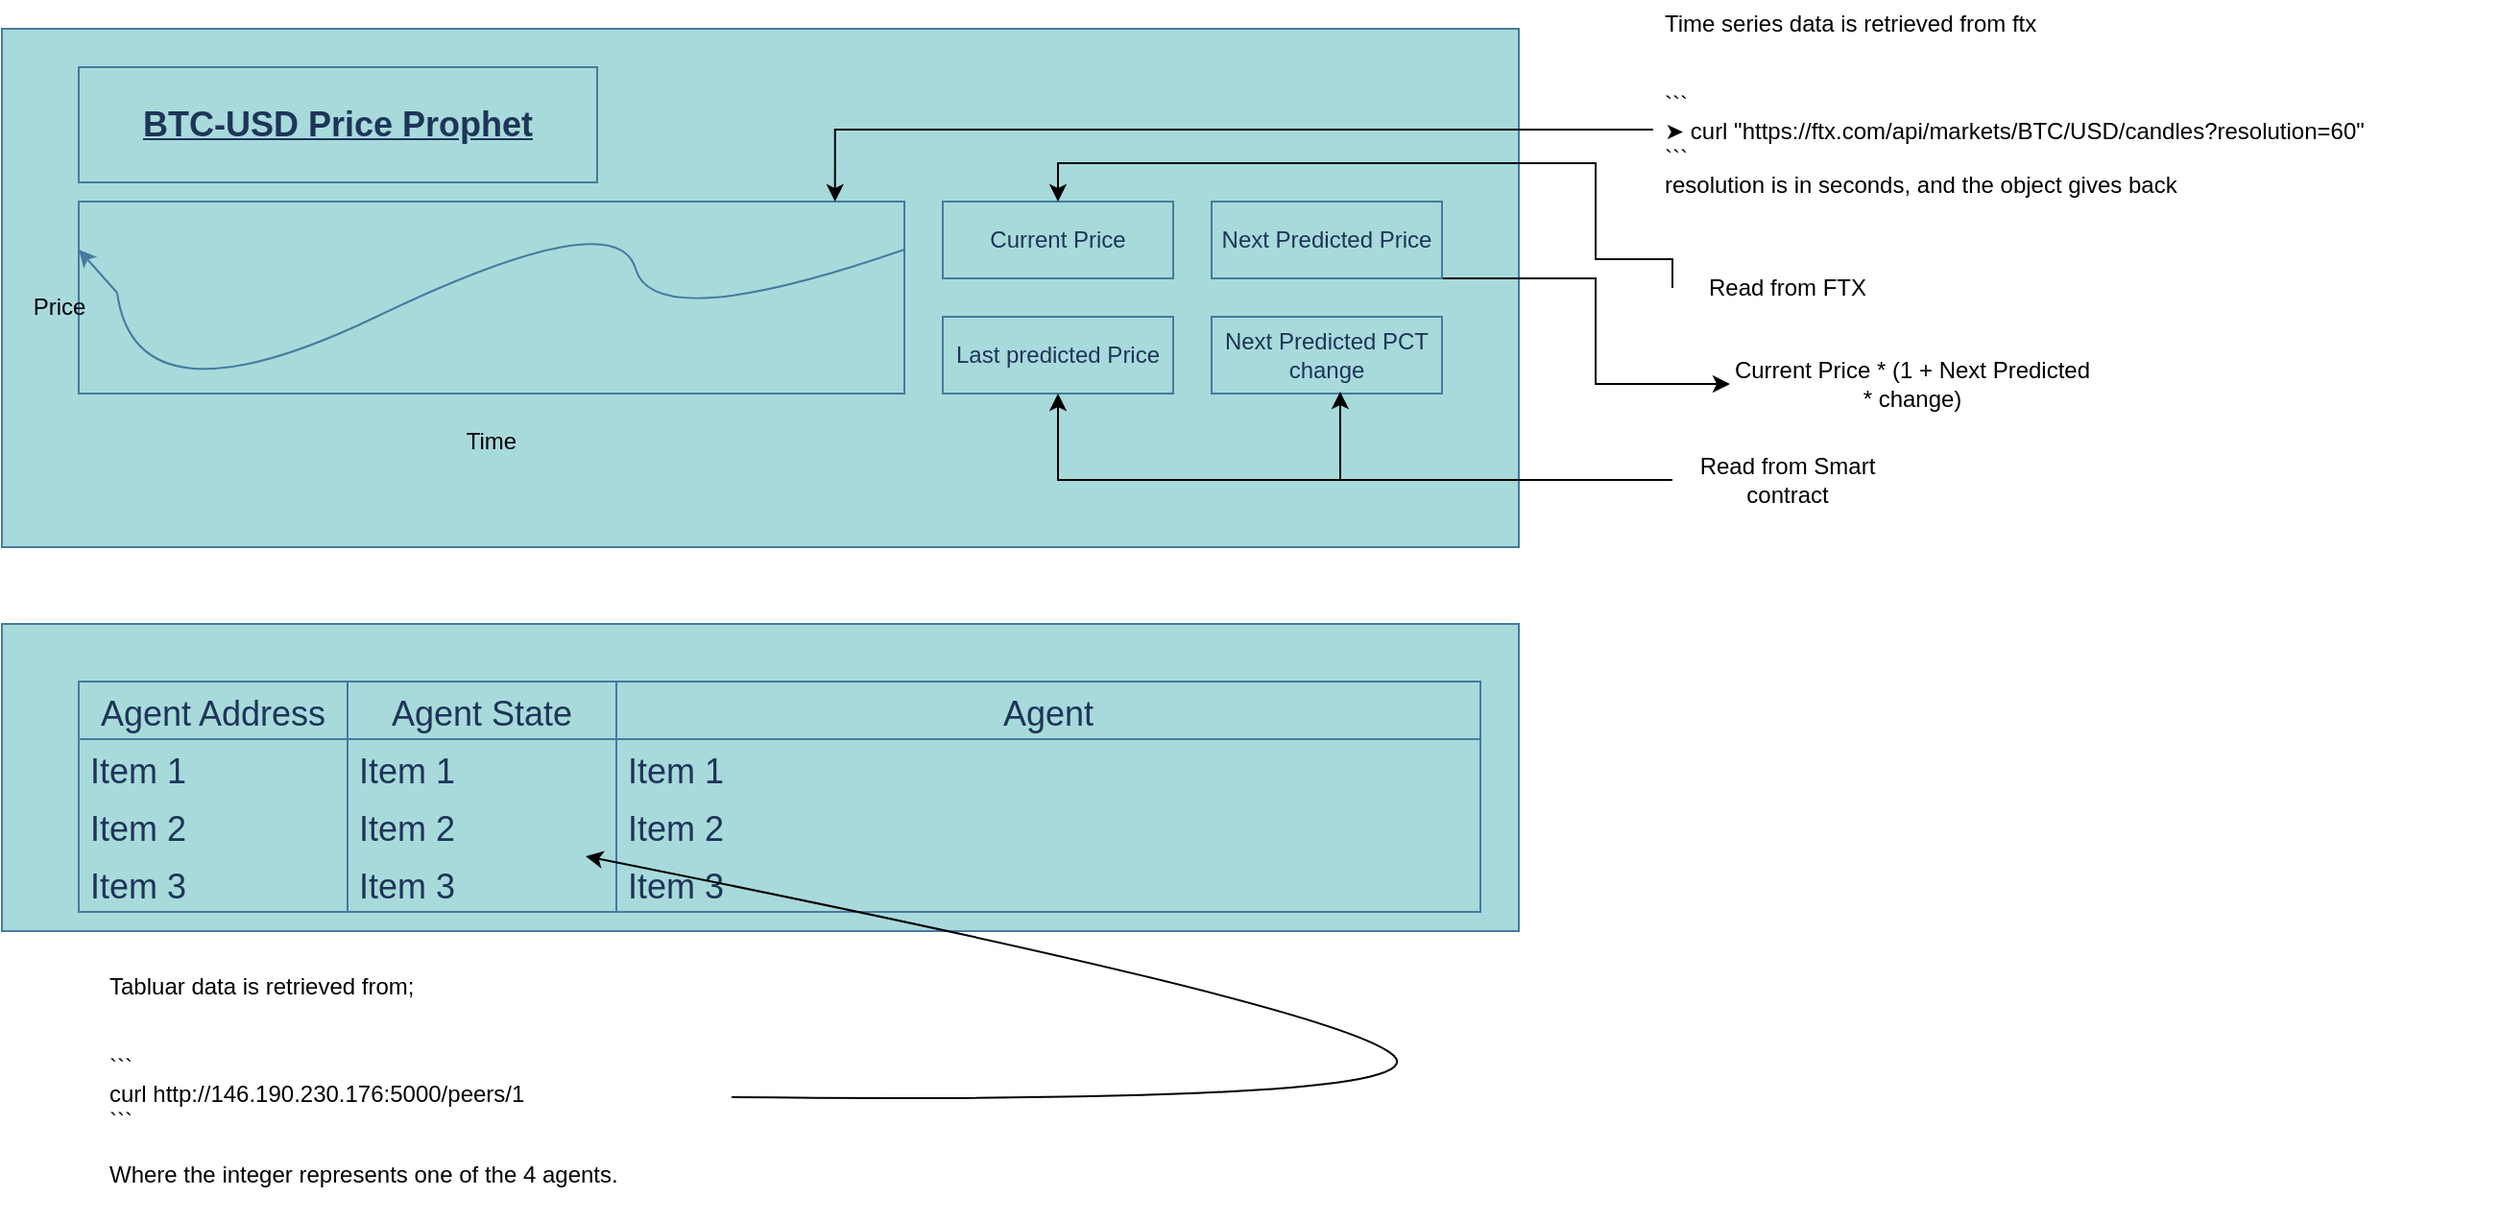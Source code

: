 <mxfile>
    <diagram id="7EmEZnSCJRzFDWp1hv6j" name="Page-1">
        <mxGraphModel dx="595" dy="716" grid="1" gridSize="10" guides="1" tooltips="1" connect="1" arrows="1" fold="1" page="1" pageScale="1" pageWidth="827" pageHeight="1169" background="none" math="0" shadow="0">
            <root>
                <mxCell id="0"/>
                <mxCell id="1" parent="0"/>
                <mxCell id="EVe9-GU8BSjDjMXBqOm3-2" value="" style="rounded=0;whiteSpace=wrap;html=1;fillColor=#A8DADC;strokeColor=#457B9D;fontColor=#1D3557;" parent="1" vertex="1">
                    <mxGeometry x="40" y="30" width="790" height="270" as="geometry"/>
                </mxCell>
                <mxCell id="EVe9-GU8BSjDjMXBqOm3-4" value="" style="rounded=0;whiteSpace=wrap;html=1;fillColor=#A8DADC;strokeColor=#457B9D;fontColor=#1D3557;" parent="1" vertex="1">
                    <mxGeometry x="80" y="120" width="430" height="100" as="geometry"/>
                </mxCell>
                <mxCell id="EVe9-GU8BSjDjMXBqOm3-5" value="" style="curved=1;endArrow=classic;html=1;rounded=0;entryX=0;entryY=0.25;entryDx=0;entryDy=0;labelBackgroundColor=#F1FAEE;strokeColor=#457B9D;fontColor=#1D3557;exitX=1;exitY=0.25;exitDx=0;exitDy=0;startArrow=none;" parent="1" source="KBYwlo9_2HeZKr117ce5-3" target="EVe9-GU8BSjDjMXBqOm3-4" edge="1">
                    <mxGeometry width="50" height="50" relative="1" as="geometry">
                        <mxPoint x="530" y="430" as="sourcePoint"/>
                        <mxPoint x="580" y="380" as="targetPoint"/>
                        <Array as="points"/>
                    </mxGeometry>
                </mxCell>
                <mxCell id="EVe9-GU8BSjDjMXBqOm3-6" value="Current Price" style="rounded=0;whiteSpace=wrap;html=1;fillColor=#A8DADC;strokeColor=#457B9D;fontColor=#1D3557;" parent="1" vertex="1">
                    <mxGeometry x="530" y="120" width="120" height="40" as="geometry"/>
                </mxCell>
                <mxCell id="EVe9-GU8BSjDjMXBqOm3-7" value="Last predicted Price" style="rounded=0;whiteSpace=wrap;html=1;fillColor=#A8DADC;strokeColor=#457B9D;fontColor=#1D3557;" parent="1" vertex="1">
                    <mxGeometry x="530" y="180" width="120" height="40" as="geometry"/>
                </mxCell>
                <mxCell id="KBYwlo9_2HeZKr117ce5-17" style="edgeStyle=orthogonalEdgeStyle;rounded=0;orthogonalLoop=1;jettySize=auto;html=1;exitX=0.5;exitY=1;exitDx=0;exitDy=0;entryX=0;entryY=0.5;entryDx=0;entryDy=0;" parent="1" source="EVe9-GU8BSjDjMXBqOm3-9" target="KBYwlo9_2HeZKr117ce5-16" edge="1">
                    <mxGeometry relative="1" as="geometry">
                        <Array as="points">
                            <mxPoint x="870" y="160"/>
                            <mxPoint x="870" y="215"/>
                        </Array>
                    </mxGeometry>
                </mxCell>
                <mxCell id="EVe9-GU8BSjDjMXBqOm3-9" value="Next Predicted Price" style="rounded=0;whiteSpace=wrap;html=1;fillColor=#A8DADC;strokeColor=#457B9D;fontColor=#1D3557;" parent="1" vertex="1">
                    <mxGeometry x="670" y="120" width="120" height="40" as="geometry"/>
                </mxCell>
                <mxCell id="EVe9-GU8BSjDjMXBqOm3-10" value="Next Predicted PCT change" style="rounded=0;whiteSpace=wrap;html=1;fillColor=#A8DADC;strokeColor=#457B9D;fontColor=#1D3557;" parent="1" vertex="1">
                    <mxGeometry x="670" y="180" width="120" height="40" as="geometry"/>
                </mxCell>
                <mxCell id="EVe9-GU8BSjDjMXBqOm3-11" value="&lt;font style=&quot;font-size: 18px;&quot;&gt;&lt;u&gt;&lt;b&gt;BTC-USD Price Prophet&lt;/b&gt;&lt;/u&gt;&lt;br&gt;&lt;/font&gt;" style="rounded=0;whiteSpace=wrap;html=1;strokeColor=#457B9D;fontColor=#1D3557;fillColor=#A8DADC;" parent="1" vertex="1">
                    <mxGeometry x="80" y="50" width="270" height="60" as="geometry"/>
                </mxCell>
                <mxCell id="EVe9-GU8BSjDjMXBqOm3-13" value="" style="rounded=0;whiteSpace=wrap;html=1;strokeColor=#457B9D;fontSize=18;fontColor=#1D3557;fillColor=#A8DADC;" parent="1" vertex="1">
                    <mxGeometry x="40" y="340" width="790" height="160" as="geometry"/>
                </mxCell>
                <mxCell id="EVe9-GU8BSjDjMXBqOm3-14" value="Agent Address" style="swimlane;fontStyle=0;childLayout=stackLayout;horizontal=1;startSize=30;horizontalStack=0;resizeParent=1;resizeParentMax=0;resizeLast=0;collapsible=1;marginBottom=0;strokeColor=#457B9D;fontSize=18;fontColor=#1D3557;fillColor=#A8DADC;" parent="1" vertex="1">
                    <mxGeometry x="80" y="370" width="140" height="120" as="geometry"/>
                </mxCell>
                <mxCell id="EVe9-GU8BSjDjMXBqOm3-15" value="Item 1" style="text;strokeColor=none;fillColor=none;align=left;verticalAlign=middle;spacingLeft=4;spacingRight=4;overflow=hidden;points=[[0,0.5],[1,0.5]];portConstraint=eastwest;rotatable=0;fontSize=18;fontColor=#1D3557;" parent="EVe9-GU8BSjDjMXBqOm3-14" vertex="1">
                    <mxGeometry y="30" width="140" height="30" as="geometry"/>
                </mxCell>
                <mxCell id="EVe9-GU8BSjDjMXBqOm3-16" value="Item 2" style="text;strokeColor=none;fillColor=none;align=left;verticalAlign=middle;spacingLeft=4;spacingRight=4;overflow=hidden;points=[[0,0.5],[1,0.5]];portConstraint=eastwest;rotatable=0;fontSize=18;fontColor=#1D3557;" parent="EVe9-GU8BSjDjMXBqOm3-14" vertex="1">
                    <mxGeometry y="60" width="140" height="30" as="geometry"/>
                </mxCell>
                <mxCell id="EVe9-GU8BSjDjMXBqOm3-17" value="Item 3" style="text;strokeColor=none;fillColor=none;align=left;verticalAlign=middle;spacingLeft=4;spacingRight=4;overflow=hidden;points=[[0,0.5],[1,0.5]];portConstraint=eastwest;rotatable=0;fontSize=18;fontColor=#1D3557;" parent="EVe9-GU8BSjDjMXBqOm3-14" vertex="1">
                    <mxGeometry y="90" width="140" height="30" as="geometry"/>
                </mxCell>
                <mxCell id="EVe9-GU8BSjDjMXBqOm3-18" value="Agent State" style="swimlane;fontStyle=0;childLayout=stackLayout;horizontal=1;startSize=30;horizontalStack=0;resizeParent=1;resizeParentMax=0;resizeLast=0;collapsible=1;marginBottom=0;strokeColor=#457B9D;fontSize=18;fontColor=#1D3557;fillColor=#A8DADC;" parent="1" vertex="1">
                    <mxGeometry x="220" y="370" width="140" height="120" as="geometry"/>
                </mxCell>
                <mxCell id="EVe9-GU8BSjDjMXBqOm3-19" value="Item 1" style="text;strokeColor=none;fillColor=none;align=left;verticalAlign=middle;spacingLeft=4;spacingRight=4;overflow=hidden;points=[[0,0.5],[1,0.5]];portConstraint=eastwest;rotatable=0;fontSize=18;fontColor=#1D3557;" parent="EVe9-GU8BSjDjMXBqOm3-18" vertex="1">
                    <mxGeometry y="30" width="140" height="30" as="geometry"/>
                </mxCell>
                <mxCell id="EVe9-GU8BSjDjMXBqOm3-20" value="Item 2" style="text;strokeColor=none;fillColor=none;align=left;verticalAlign=middle;spacingLeft=4;spacingRight=4;overflow=hidden;points=[[0,0.5],[1,0.5]];portConstraint=eastwest;rotatable=0;fontSize=18;fontColor=#1D3557;" parent="EVe9-GU8BSjDjMXBqOm3-18" vertex="1">
                    <mxGeometry y="60" width="140" height="30" as="geometry"/>
                </mxCell>
                <mxCell id="EVe9-GU8BSjDjMXBqOm3-21" value="Item 3" style="text;strokeColor=none;fillColor=none;align=left;verticalAlign=middle;spacingLeft=4;spacingRight=4;overflow=hidden;points=[[0,0.5],[1,0.5]];portConstraint=eastwest;rotatable=0;fontSize=18;fontColor=#1D3557;" parent="EVe9-GU8BSjDjMXBqOm3-18" vertex="1">
                    <mxGeometry y="90" width="140" height="30" as="geometry"/>
                </mxCell>
                <mxCell id="EVe9-GU8BSjDjMXBqOm3-22" value="Agent" style="swimlane;fontStyle=0;childLayout=stackLayout;horizontal=1;startSize=30;horizontalStack=0;resizeParent=1;resizeParentMax=0;resizeLast=0;collapsible=1;marginBottom=0;strokeColor=#457B9D;fontSize=18;fontColor=#1D3557;fillColor=#A8DADC;" parent="1" vertex="1">
                    <mxGeometry x="360" y="370" width="450" height="120" as="geometry"/>
                </mxCell>
                <mxCell id="EVe9-GU8BSjDjMXBqOm3-23" value="Item 1" style="text;strokeColor=none;fillColor=none;align=left;verticalAlign=middle;spacingLeft=4;spacingRight=4;overflow=hidden;points=[[0,0.5],[1,0.5]];portConstraint=eastwest;rotatable=0;fontSize=18;fontColor=#1D3557;" parent="EVe9-GU8BSjDjMXBqOm3-22" vertex="1">
                    <mxGeometry y="30" width="450" height="30" as="geometry"/>
                </mxCell>
                <mxCell id="EVe9-GU8BSjDjMXBqOm3-24" value="Item 2" style="text;strokeColor=none;fillColor=none;align=left;verticalAlign=middle;spacingLeft=4;spacingRight=4;overflow=hidden;points=[[0,0.5],[1,0.5]];portConstraint=eastwest;rotatable=0;fontSize=18;fontColor=#1D3557;" parent="EVe9-GU8BSjDjMXBqOm3-22" vertex="1">
                    <mxGeometry y="60" width="450" height="30" as="geometry"/>
                </mxCell>
                <mxCell id="EVe9-GU8BSjDjMXBqOm3-25" value="Item 3" style="text;strokeColor=none;fillColor=none;align=left;verticalAlign=middle;spacingLeft=4;spacingRight=4;overflow=hidden;points=[[0,0.5],[1,0.5]];portConstraint=eastwest;rotatable=0;fontSize=18;fontColor=#1D3557;" parent="EVe9-GU8BSjDjMXBqOm3-22" vertex="1">
                    <mxGeometry y="90" width="450" height="30" as="geometry"/>
                </mxCell>
                <mxCell id="KBYwlo9_2HeZKr117ce5-2" value="Time" style="text;html=1;strokeColor=none;fillColor=none;align=center;verticalAlign=middle;whiteSpace=wrap;rounded=0;" parent="1" vertex="1">
                    <mxGeometry x="265" y="230" width="60" height="30" as="geometry"/>
                </mxCell>
                <mxCell id="KBYwlo9_2HeZKr117ce5-3" value="&lt;div&gt;Price&lt;/div&gt;" style="text;html=1;strokeColor=none;fillColor=none;align=center;verticalAlign=middle;whiteSpace=wrap;rounded=0;" parent="1" vertex="1">
                    <mxGeometry x="40" y="160" width="60" height="30" as="geometry"/>
                </mxCell>
                <mxCell id="KBYwlo9_2HeZKr117ce5-4" value="" style="curved=1;endArrow=none;html=1;rounded=0;entryX=1;entryY=0.25;entryDx=0;entryDy=0;labelBackgroundColor=#F1FAEE;strokeColor=#457B9D;fontColor=#1D3557;exitX=1;exitY=0.25;exitDx=0;exitDy=0;" parent="1" source="EVe9-GU8BSjDjMXBqOm3-4" target="KBYwlo9_2HeZKr117ce5-3" edge="1">
                    <mxGeometry width="50" height="50" relative="1" as="geometry">
                        <mxPoint x="510" y="145" as="sourcePoint"/>
                        <mxPoint x="80" y="145" as="targetPoint"/>
                        <Array as="points">
                            <mxPoint x="380" y="190"/>
                            <mxPoint x="360" y="120"/>
                            <mxPoint x="110" y="240"/>
                        </Array>
                    </mxGeometry>
                </mxCell>
                <mxCell id="KBYwlo9_2HeZKr117ce5-5" value="Tabluar data is retrieved from;&#10;&#10;&#10;```&#10;curl http://146.190.230.176:5000/peers/1 &#10;```&#10;&#10;Where the integer represents one of the 4 agents.&#10;&#10;" style="text;strokeColor=none;fillColor=none;align=left;verticalAlign=middle;spacingLeft=4;spacingRight=4;overflow=hidden;points=[[0,0.5],[1,0.5]];portConstraint=eastwest;rotatable=0;" parent="1" vertex="1">
                    <mxGeometry x="90" y="520" width="330" height="130" as="geometry"/>
                </mxCell>
                <mxCell id="KBYwlo9_2HeZKr117ce5-9" style="edgeStyle=orthogonalEdgeStyle;rounded=0;orthogonalLoop=1;jettySize=auto;html=1;entryX=0.916;entryY=0;entryDx=0;entryDy=0;entryPerimeter=0;" parent="1" source="KBYwlo9_2HeZKr117ce5-7" target="EVe9-GU8BSjDjMXBqOm3-4" edge="1">
                    <mxGeometry relative="1" as="geometry"/>
                </mxCell>
                <mxCell id="KBYwlo9_2HeZKr117ce5-7" value="Time series data is retrieved from ftx&#10;&#10;&#10;```&#10;➤ curl &quot;https://ftx.com/api/markets/BTC/USD/candles?resolution=60&quot;&#10;```&#10;resolution is in seconds, and the object gives back &#10;&#10;" style="text;strokeColor=none;fillColor=none;align=left;verticalAlign=middle;spacingLeft=4;spacingRight=4;overflow=hidden;points=[[0,0.5],[1,0.5]];portConstraint=eastwest;rotatable=0;" parent="1" vertex="1">
                    <mxGeometry x="900" y="15" width="440" height="135" as="geometry"/>
                </mxCell>
                <mxCell id="KBYwlo9_2HeZKr117ce5-8" value="" style="curved=1;endArrow=classic;html=1;rounded=0;entryX=0.886;entryY=0.033;entryDx=0;entryDy=0;entryPerimeter=0;" parent="1" source="KBYwlo9_2HeZKr117ce5-5" target="EVe9-GU8BSjDjMXBqOm3-21" edge="1">
                    <mxGeometry width="50" height="50" relative="1" as="geometry">
                        <mxPoint x="740" y="590" as="sourcePoint"/>
                        <mxPoint x="790" y="540" as="targetPoint"/>
                        <Array as="points">
                            <mxPoint x="790" y="590"/>
                            <mxPoint x="740" y="540"/>
                        </Array>
                    </mxGeometry>
                </mxCell>
                <mxCell id="KBYwlo9_2HeZKr117ce5-12" style="edgeStyle=orthogonalEdgeStyle;rounded=0;orthogonalLoop=1;jettySize=auto;html=1;exitX=0;exitY=0.5;exitDx=0;exitDy=0;" parent="1" source="KBYwlo9_2HeZKr117ce5-11" target="EVe9-GU8BSjDjMXBqOm3-6" edge="1">
                    <mxGeometry relative="1" as="geometry">
                        <Array as="points">
                            <mxPoint x="910" y="150"/>
                            <mxPoint x="870" y="150"/>
                            <mxPoint x="870" y="100"/>
                            <mxPoint x="590" y="100"/>
                        </Array>
                    </mxGeometry>
                </mxCell>
                <mxCell id="KBYwlo9_2HeZKr117ce5-11" value="Read from FTX" style="text;html=1;strokeColor=none;fillColor=none;align=center;verticalAlign=middle;whiteSpace=wrap;rounded=0;" parent="1" vertex="1">
                    <mxGeometry x="910" y="140" width="120" height="50" as="geometry"/>
                </mxCell>
                <mxCell id="KBYwlo9_2HeZKr117ce5-14" style="edgeStyle=orthogonalEdgeStyle;rounded=0;orthogonalLoop=1;jettySize=auto;html=1;entryX=0.5;entryY=1;entryDx=0;entryDy=0;" parent="1" source="KBYwlo9_2HeZKr117ce5-13" target="EVe9-GU8BSjDjMXBqOm3-7" edge="1">
                    <mxGeometry relative="1" as="geometry"/>
                </mxCell>
                <mxCell id="KBYwlo9_2HeZKr117ce5-15" style="edgeStyle=orthogonalEdgeStyle;rounded=0;orthogonalLoop=1;jettySize=auto;html=1;exitX=0;exitY=0.5;exitDx=0;exitDy=0;entryX=0.558;entryY=0.975;entryDx=0;entryDy=0;entryPerimeter=0;" parent="1" source="KBYwlo9_2HeZKr117ce5-13" target="EVe9-GU8BSjDjMXBqOm3-10" edge="1">
                    <mxGeometry relative="1" as="geometry"/>
                </mxCell>
                <mxCell id="KBYwlo9_2HeZKr117ce5-13" value="&lt;div&gt;Read from Smart contract&lt;/div&gt;" style="text;html=1;strokeColor=none;fillColor=none;align=center;verticalAlign=middle;whiteSpace=wrap;rounded=0;" parent="1" vertex="1">
                    <mxGeometry x="910" y="240" width="120" height="50" as="geometry"/>
                </mxCell>
                <mxCell id="KBYwlo9_2HeZKr117ce5-16" value="Current Price * (1 + Next Predicted * change) " style="text;html=1;strokeColor=none;fillColor=none;align=center;verticalAlign=middle;whiteSpace=wrap;rounded=0;" parent="1" vertex="1">
                    <mxGeometry x="940" y="200" width="190" height="30" as="geometry"/>
                </mxCell>
            </root>
        </mxGraphModel>
    </diagram>
</mxfile>